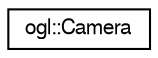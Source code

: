 digraph "Graphical Class Hierarchy"
{
  edge [fontname="FreeSans",fontsize="10",labelfontname="FreeSans",labelfontsize="10"];
  node [fontname="FreeSans",fontsize="10",shape=record];
  rankdir="LR";
  Node0 [label="ogl::Camera",height=0.2,width=0.4,color="black", fillcolor="white", style="filled",URL="$classogl_1_1_camera.html",tooltip="A camera class that manages viewing and projection matrices. "];
}
